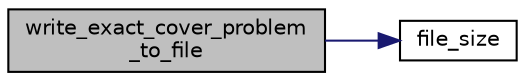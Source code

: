 digraph "write_exact_cover_problem_to_file"
{
  edge [fontname="Helvetica",fontsize="10",labelfontname="Helvetica",labelfontsize="10"];
  node [fontname="Helvetica",fontsize="10",shape=record];
  rankdir="LR";
  Node8393 [label="write_exact_cover_problem\l_to_file",height=0.2,width=0.4,color="black", fillcolor="grey75", style="filled", fontcolor="black"];
  Node8393 -> Node8394 [color="midnightblue",fontsize="10",style="solid",fontname="Helvetica"];
  Node8394 [label="file_size",height=0.2,width=0.4,color="black", fillcolor="white", style="filled",URL="$d4/d74/util_8_c.html#a5c37cf5785204b6e9adf647dc14d0e50"];
}
